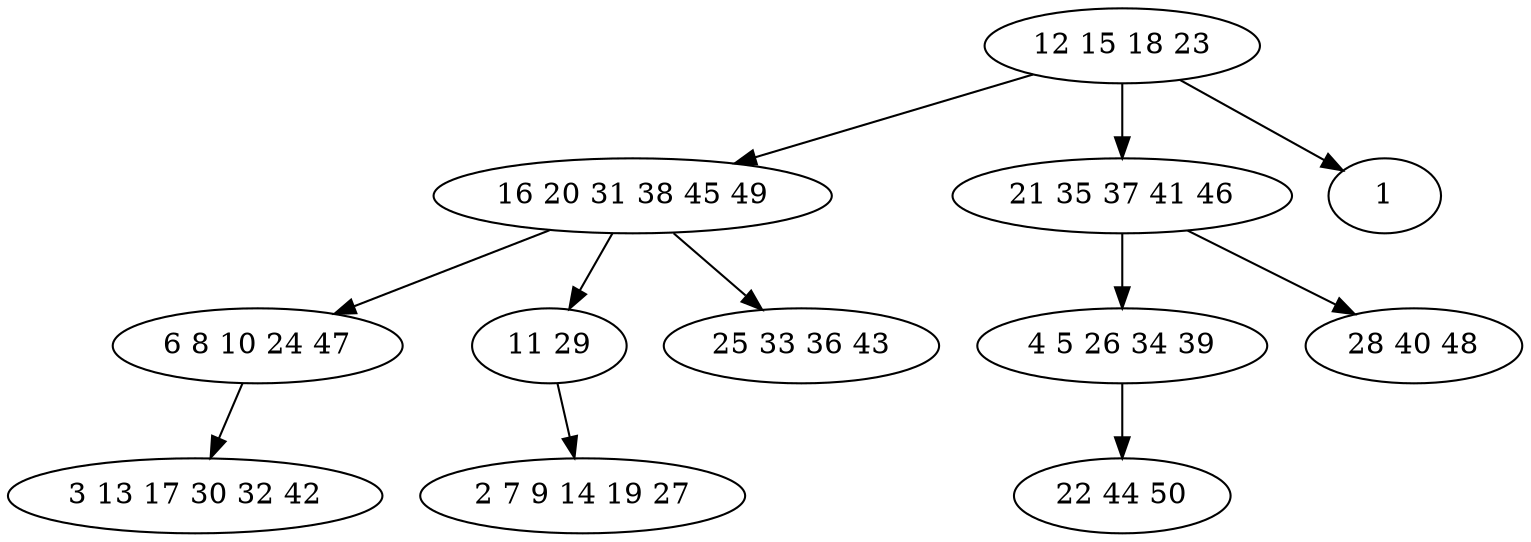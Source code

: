 digraph true_tree {
	"0" -> "1"
	"0" -> "2"
	"2" -> "3"
	"0" -> "4"
	"2" -> "5"
	"1" -> "6"
	"3" -> "7"
	"6" -> "8"
	"1" -> "9"
	"9" -> "10"
	"1" -> "11"
	"0" [label="12 15 18 23"];
	"1" [label="16 20 31 38 45 49"];
	"2" [label="21 35 37 41 46"];
	"3" [label="4 5 26 34 39"];
	"4" [label="1"];
	"5" [label="28 40 48"];
	"6" [label="6 8 10 24 47"];
	"7" [label="22 44 50"];
	"8" [label="3 13 17 30 32 42"];
	"9" [label="11 29"];
	"10" [label="2 7 9 14 19 27"];
	"11" [label="25 33 36 43"];
}
